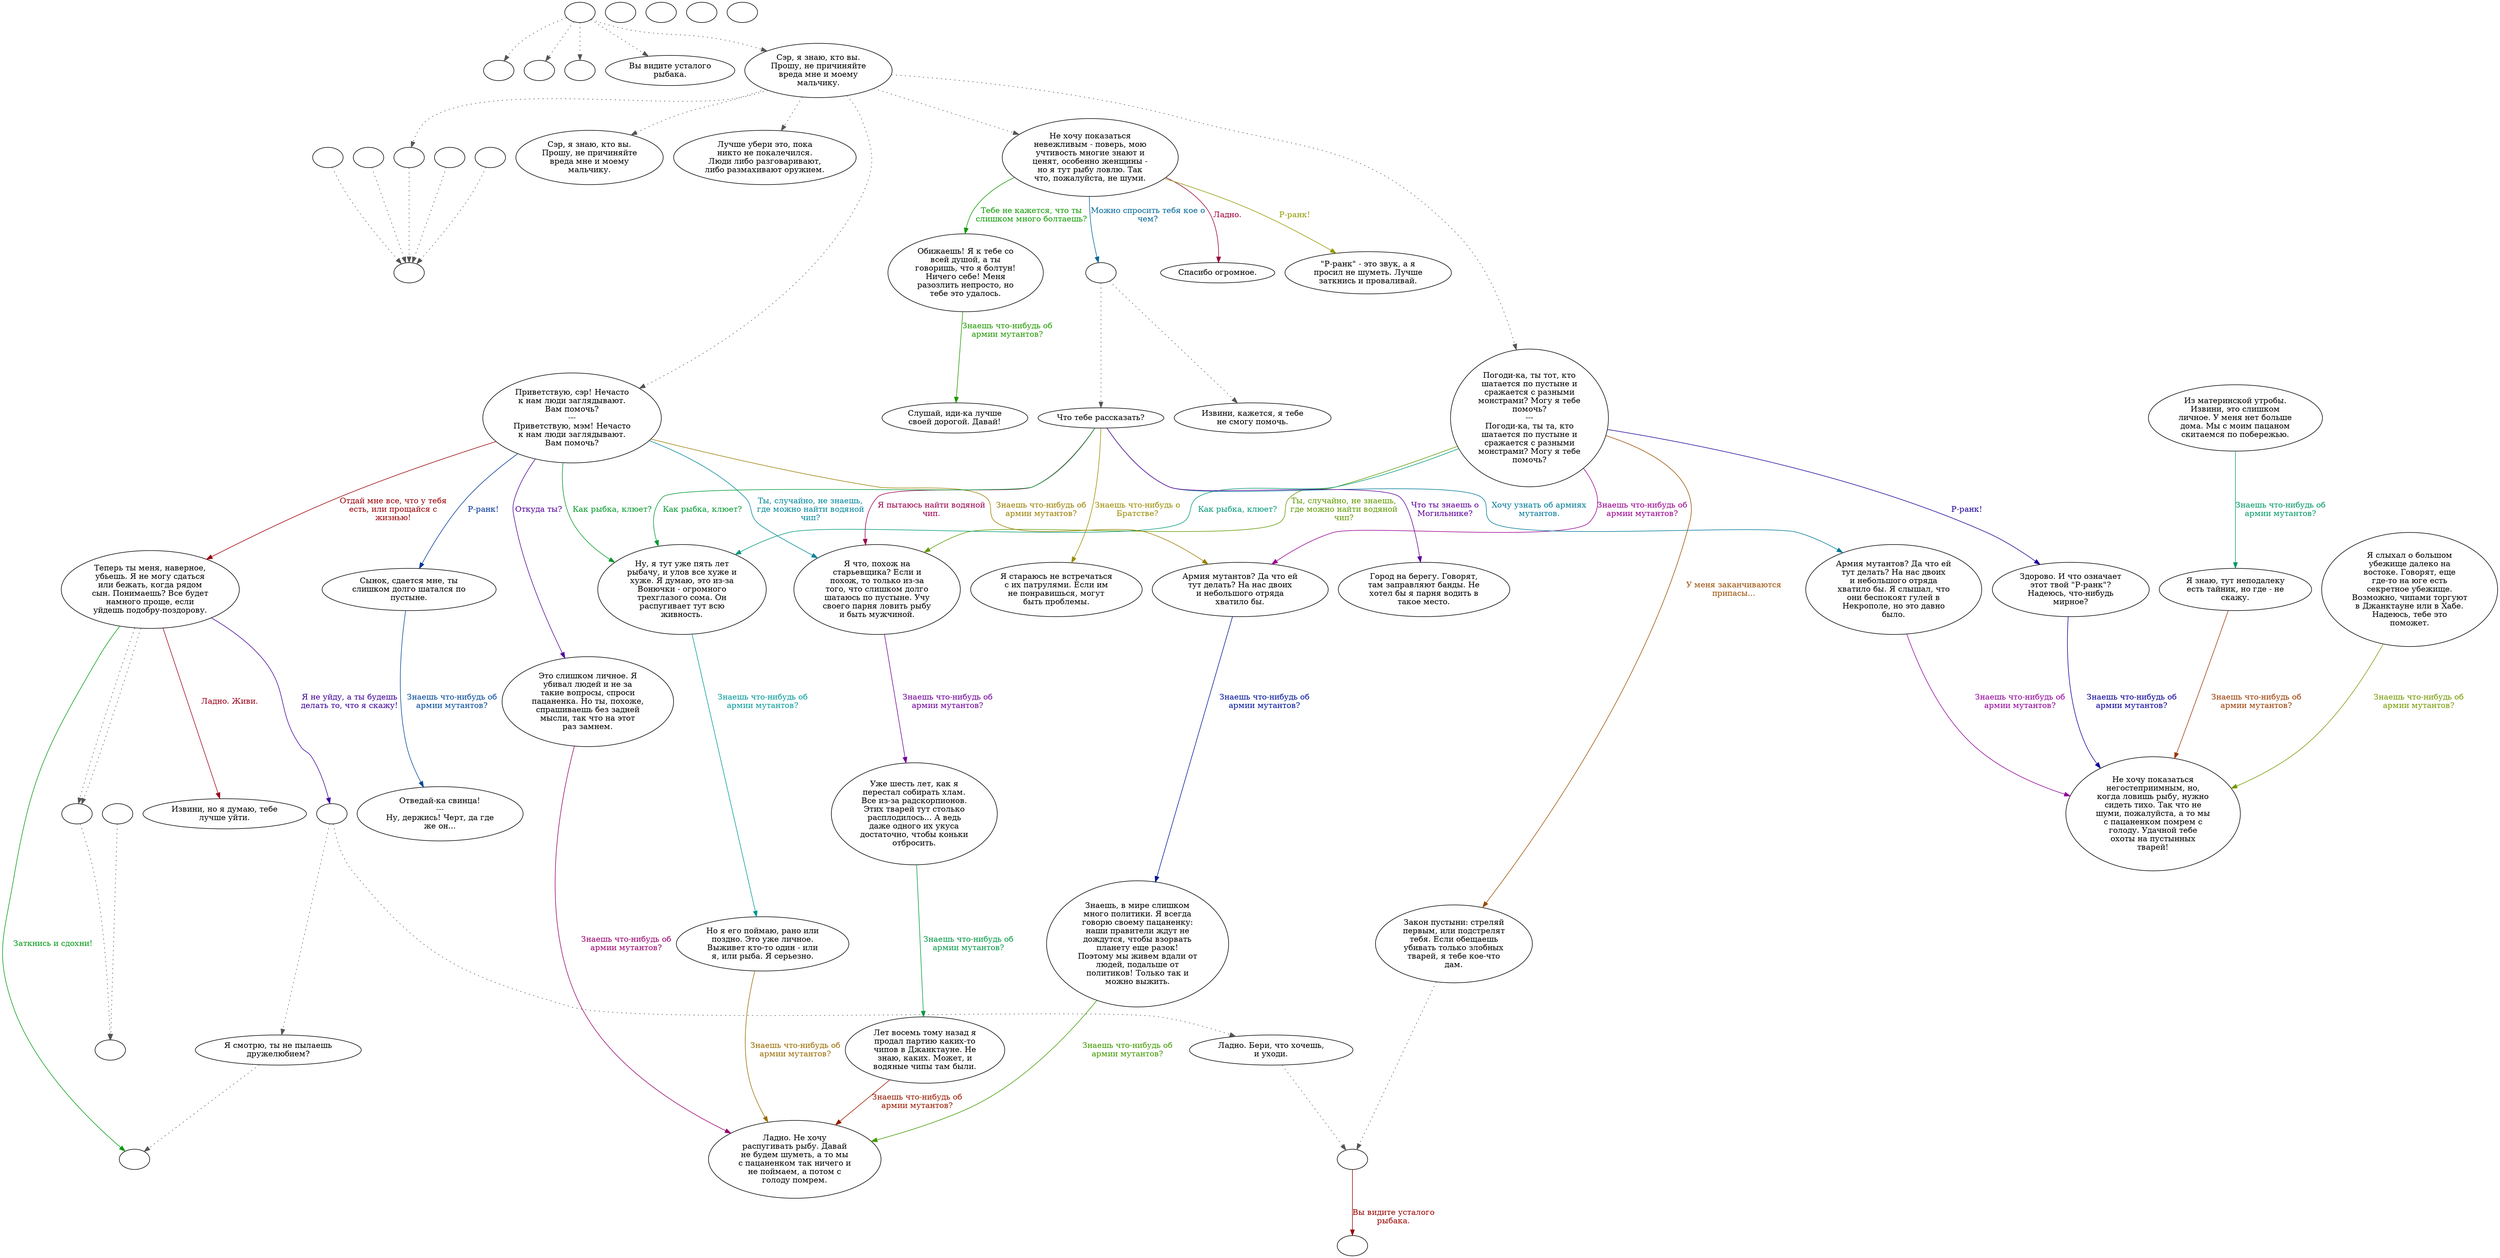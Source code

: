 digraph fishrman {
  "start" [style=filled       fillcolor="#FFFFFF"       color="#000000"]
  "start" -> "critter_p_proc" [style=dotted color="#555555"]
  "start" -> "damage_p_proc" [style=dotted color="#555555"]
  "start" -> "destroy_p_proc" [style=dotted color="#555555"]
  "start" -> "look_at_p_proc" [style=dotted color="#555555"]
  "start" -> "talk_p_proc" [style=dotted color="#555555"]
  "start" [label=""]
  "critter_p_proc" [style=filled       fillcolor="#FFFFFF"       color="#000000"]
  "critter_p_proc" [label=""]
  "damage_p_proc" [style=filled       fillcolor="#FFFFFF"       color="#000000"]
  "damage_p_proc" [label=""]
  "destroy_p_proc" [style=filled       fillcolor="#FFFFFF"       color="#000000"]
  "destroy_p_proc" [label=""]
  "look_at_p_proc" [style=filled       fillcolor="#FFFFFF"       color="#000000"]
  "look_at_p_proc" [label="Вы видите усталого\nрыбака."]
  "pickup_p_proc" [style=filled       fillcolor="#FFFFFF"       color="#000000"]
  "pickup_p_proc" [label=""]
  "talk_p_proc" [style=filled       fillcolor="#FFFFFF"       color="#000000"]
  "talk_p_proc" -> "get_reaction" [style=dotted color="#555555"]
  "talk_p_proc" -> "FishrMan00" [style=dotted color="#555555"]
  "talk_p_proc" -> "FishrMan25" [style=dotted color="#555555"]
  "talk_p_proc" -> "FishrMan03" [style=dotted color="#555555"]
  "talk_p_proc" -> "FishrMan02" [style=dotted color="#555555"]
  "talk_p_proc" -> "FishrMan01" [style=dotted color="#555555"]
  "talk_p_proc" [label="Сэр, я знаю, кто вы.\nПрошу, не причиняйте\nвреда мне и моему\nмальчику."]
  "FishrMan00" [style=filled       fillcolor="#FFFFFF"       color="#000000"]
  "FishrMan00" [label="Сэр, я знаю, кто вы.\nПрошу, не причиняйте\nвреда мне и моему\nмальчику."]
  "FishrMan01" [style=filled       fillcolor="#FFFFFF"       color="#000000"]
  "FishrMan01" [label="Приветствую, сэр! Нечасто\nк нам люди заглядывают.\nВам помочь?\n---\nПриветствую, мэм! Нечасто\nк нам люди заглядывают.\nВам помочь?"]
  "FishrMan01" -> "FishrMan04" [label="Ты, случайно, не знаешь,\nгде можно найти водяной\nчип?" color="#008699" fontcolor="#008699"]
  "FishrMan01" -> "FishrMan05" [label="Знаешь что-нибудь об\nармии мутантов?" color="#997F00" fontcolor="#997F00"]
  "FishrMan01" -> "FishrMan06" [label="Откуда ты?" color="#530099" fontcolor="#530099"]
  "FishrMan01" -> "FishrMan07" [label="Как рыбка, клюет?" color="#009926" fontcolor="#009926"]
  "FishrMan01" -> "FishrMan08" [label="Отдай мне все, что у тебя\nесть, или прощайся с\nжизнью!" color="#990007" fontcolor="#990007"]
  "FishrMan01" -> "FishrMan09" [label="Р-ранк!" color="#003399" fontcolor="#003399"]
  "FishrMan02" [style=filled       fillcolor="#FFFFFF"       color="#000000"]
  "FishrMan02" [label="Погоди-ка, ты тот, кто\nшатается по пустыне и\nсражается с разными\nмонстрами? Могу я тебе\nпомочь?\n---\nПогоди-ка, ты та, кто\nшатается по пустыне и\nсражается с разными\nмонстрами? Могу я тебе\nпомочь?"]
  "FishrMan02" -> "FishrMan04" [label="Ты, случайно, не знаешь,\nгде можно найти водяной\nчип?" color="#609900" fontcolor="#609900"]
  "FishrMan02" -> "FishrMan05" [label="Знаешь что-нибудь об\nармии мутантов?" color="#99008D" fontcolor="#99008D"]
  "FishrMan02" -> "FishrMan07" [label="Как рыбка, клюет?" color="#009979" fontcolor="#009979"]
  "FishrMan02" -> "FishrMan13" [label="У меня заканчиваются\nприпасы..." color="#994C00" fontcolor="#994C00"]
  "FishrMan02" -> "FishrMan14" [label="Р-ранк!" color="#1F0099" fontcolor="#1F0099"]
  "FishrMan03" [style=filled       fillcolor="#FFFFFF"       color="#000000"]
  "FishrMan03" [label="Не хочу показаться\nневежливым - поверь, мою\nучтивость многие знают и\nценят, особенно женщины -\nно я тут рыбу ловлю. Так\nчто, пожалуйста, не шуми."]
  "FishrMan03" -> "FishrMan15" [label="Тебе не кажется, что ты\nслишком много болтаешь?" color="#0D9900" fontcolor="#0D9900"]
  "FishrMan03" -> "FishrMan16" [label="Ладно." color="#99003A" fontcolor="#99003A"]
  "FishrMan03" -> "FishrMan03a" [label="Можно спросить тебя кое о\nчем?" color="#006699" fontcolor="#006699"]
  "FishrMan03" -> "FishrMan19" [label="Р-ранк!" color="#939900" fontcolor="#939900"]
  "FishrMan03a" [style=filled       fillcolor="#FFFFFF"       color="#000000"]
  "FishrMan03a" -> "FishrMan17" [style=dotted color="#555555"]
  "FishrMan03a" -> "FishrMan18" [style=dotted color="#555555"]
  "FishrMan03a" [label=""]
  "FishrMan04" [style=filled       fillcolor="#FFFFFF"       color="#000000"]
  "FishrMan04" [label="Я что, похож на\nстарьевщика? Если и\nпохож, то только из-за\nтого, что слишком долго\nшатаюсь по пустыне. Учу\nсвоего парня ловить рыбу\nи быть мужчиной."]
  "FishrMan04" -> "FishrMan04a" [label="Знаешь что-нибудь об\nармии мутантов?" color="#720099" fontcolor="#720099"]
  "FishrMan04a" [style=filled       fillcolor="#FFFFFF"       color="#000000"]
  "FishrMan04a" [label="Уже шесть лет, как я\nперестал собирать хлам.\nВсе из-за радскорпионов.\nЭтих тварей тут столько\nрасплодилось... А ведь\nдаже одного их укуса\nдостаточно, чтобы коньки\nотбросить."]
  "FishrMan04a" -> "FishrMan04b" [label="Знаешь что-нибудь об\nармии мутантов?" color="#009946" fontcolor="#009946"]
  "FishrMan04b" [style=filled       fillcolor="#FFFFFF"       color="#000000"]
  "FishrMan04b" [label="Лет восемь тому назад я\nпродал партию каких-то\nчипов в Джанктауне. Не\nзнаю, каких. Может, и\nводяные чипы там были."]
  "FishrMan04b" -> "FishrManEnd1" [label="Знаешь что-нибудь об\nармии мутантов?" color="#991900" fontcolor="#991900"]
  "FishrMan05" [style=filled       fillcolor="#FFFFFF"       color="#000000"]
  "FishrMan05" [label="Армия мутантов? Да что ей\nтут делать? На нас двоих\nи небольшого отряда\nхватило бы."]
  "FishrMan05" -> "FishrMan05a" [label="Знаешь что-нибудь об\nармии мутантов?" color="#001499" fontcolor="#001499"]
  "FishrMan05a" [style=filled       fillcolor="#FFFFFF"       color="#000000"]
  "FishrMan05a" [label="Знаешь, в мире слишком\nмного политики. Я всегда\nговорю своему пацаненку:\nнаши правители ждут не\nдождутся, чтобы взорвать\nпланету еще разок!\nПоэтому мы живем вдали от\nлюдей, подальше от\nполитиков! Только так и\nможно выжить."]
  "FishrMan05a" -> "FishrManEnd1" [label="Знаешь что-нибудь об\nармии мутантов?" color="#409900" fontcolor="#409900"]
  "FishrMan06" [style=filled       fillcolor="#FFFFFF"       color="#000000"]
  "FishrMan06" [label="Это слишком личное. Я\nубивал людей и не за\nтакие вопросы, спроси\nпацаненка. Но ты, похоже,\nспрашиваешь без задней\nмысли, так что на этот\nраз замнем."]
  "FishrMan06" -> "FishrManEnd1" [label="Знаешь что-нибудь об\nармии мутантов?" color="#99006D" fontcolor="#99006D"]
  "FishrMan07" [style=filled       fillcolor="#FFFFFF"       color="#000000"]
  "FishrMan07" [label="Ну, я тут уже пять лет\nрыбачу, и улов все хуже и\nхуже. Я думаю, это из-за\nВонючки - огромного\nтрехглазого сома. Он\nраспугивает тут всю\nживность."]
  "FishrMan07" -> "FishrMan07a" [label="Знаешь что-нибудь об\nармии мутантов?" color="#009998" fontcolor="#009998"]
  "FishrMan07a" [style=filled       fillcolor="#FFFFFF"       color="#000000"]
  "FishrMan07a" [label="Но я его поймаю, рано или\nпоздно. Это уже личное.\nВыживет кто-то один - или\nя, или рыба. Я серьезно."]
  "FishrMan07a" -> "FishrManEnd1" [label="Знаешь что-нибудь об\nармии мутантов?" color="#996C00" fontcolor="#996C00"]
  "FishrMan08" [style=filled       fillcolor="#FFFFFF"       color="#000000"]
  "FishrMan08" -> "DownReactLevel" [style=dotted color="#555555"]
  "FishrMan08" -> "DownReactLevel" [style=dotted color="#555555"]
  "FishrMan08" [label="Теперь ты меня, наверное,\nубьешь. Я не могу сдаться\nили бежать, когда рядом\nсын. Понимаешь? Все будет\nнамного проще, если\nуйдешь подобру-поздорову."]
  "FishrMan08" -> "FishrMan08a" [label="Я не уйду, а ты будешь\nделать то, что я скажу!" color="#3F0099" fontcolor="#3F0099"]
  "FishrMan08" -> "FishrManCombat" [label="Заткнись и сдохни!" color="#009912" fontcolor="#009912"]
  "FishrMan08" -> "FishrMan22" [label="Ладно. Живи." color="#99001A" fontcolor="#99001A"]
  "FishrMan08a" [style=filled       fillcolor="#FFFFFF"       color="#000000"]
  "FishrMan08a" -> "FishrMan20" [style=dotted color="#555555"]
  "FishrMan08a" -> "FishrMan21" [style=dotted color="#555555"]
  "FishrMan08a" [label=""]
  "FishrMan09" [style=filled       fillcolor="#FFFFFF"       color="#000000"]
  "FishrMan09" [label="Сынок, сдается мне, ты\nслишком долго шатался по\nпустыне."]
  "FishrMan09" -> "FishrMan09a" [label="Знаешь что-нибудь об\nармии мутантов?" color="#004799" fontcolor="#004799"]
  "FishrMan09a" [style=filled       fillcolor="#FFFFFF"       color="#000000"]
  "FishrMan09a" [label="Отведай-ка свинца!\n---\nНу, держись! Черт, да где\nже он..."]
  "FishrMan10" [style=filled       fillcolor="#FFFFFF"       color="#000000"]
  "FishrMan10" [label="Я слыхал о большом\nубежище далеко на\nвостоке. Говорят, еще\nгде-то на юге есть\nсекретное убежище.\nВозможно, чипами торгуют\nв Джанктауне или в Хабе.\nНадеюсь, тебе это\nпоможет."]
  "FishrMan10" -> "FishrManEnd2" [label="Знаешь что-нибудь об\nармии мутантов?" color="#739900" fontcolor="#739900"]
  "FishrMan11" [style=filled       fillcolor="#FFFFFF"       color="#000000"]
  "FishrMan11" [label="Армия мутантов? Да что ей\nтут делать? На нас двоих\nи небольшого отряда\nхватило бы. Я слышал, что\nони беспокоят гулей в\nНекрополе, но это давно\nбыло."]
  "FishrMan11" -> "FishrManEnd2" [label="Знаешь что-нибудь об\nармии мутантов?" color="#920099" fontcolor="#920099"]
  "FishrMan12" [style=filled       fillcolor="#FFFFFF"       color="#000000"]
  "FishrMan12" [label="Из материнской утробы.\nИзвини, это слишком\nличное. У меня нет больше\nдома. Мы с моим пацаном\nскитаемся по побережью."]
  "FishrMan12" -> "FishrMan12a" [label="Знаешь что-нибудь об\nармии мутантов?" color="#009965" fontcolor="#009965"]
  "FishrMan12a" [style=filled       fillcolor="#FFFFFF"       color="#000000"]
  "FishrMan12a" [label="Я знаю, тут неподалеку\nесть тайник, но где - не\nскажу."]
  "FishrMan12a" -> "FishrManEnd2" [label="Знаешь что-нибудь об\nармии мутантов?" color="#993900" fontcolor="#993900"]
  "FishrMan13" [style=filled       fillcolor="#FFFFFF"       color="#000000"]
  "FishrMan13" -> "FishrManBarter" [style=dotted color="#555555"]
  "FishrMan13" [label="Закон пустыни: стреляй\nпервым, или подстрелят\nтебя. Если обещаешь\nубивать только злобных\nтварей, я тебе кое-что\nдам."]
  "FishrMan14" [style=filled       fillcolor="#FFFFFF"       color="#000000"]
  "FishrMan14" [label="Здорово. И что означает\nэтот твой \"Р-ранк\"?\nНадеюсь, что-нибудь\nмирное?"]
  "FishrMan14" -> "FishrManEnd2" [label="Знаешь что-нибудь об\nармии мутантов?" color="#0C0099" fontcolor="#0C0099"]
  "FishrMan15" [style=filled       fillcolor="#FFFFFF"       color="#000000"]
  "FishrMan15" [label="Обижаешь! Я к тебе со\nвсей душой, а ты\nговоришь, что я болтун!\nНичего себе! Меня\nразозлить непросто, но\nтебе это удалось."]
  "FishrMan15" -> "FishrMan15a" [label="Знаешь что-нибудь об\nармии мутантов?" color="#219900" fontcolor="#219900"]
  "FishrMan15a" [style=filled       fillcolor="#FFFFFF"       color="#000000"]
  "FishrMan15a" [label="Слушай, иди-ка лучше\nсвоей дорогой. Давай!"]
  "FishrMan16" [style=filled       fillcolor="#FFFFFF"       color="#000000"]
  "FishrMan16" [label="Спасибо огромное."]
  "FishrMan17" [style=filled       fillcolor="#FFFFFF"       color="#000000"]
  "FishrMan17" [label="Что тебе рассказать?"]
  "FishrMan17" -> "FishrMan04" [label="Я пытаюсь найти водяной\nчип." color="#99004D" fontcolor="#99004D"]
  "FishrMan17" -> "FishrMan11" [label="Хочу узнать об армиях\nмутантов." color="#007A99" fontcolor="#007A99"]
  "FishrMan17" -> "FishrMan23" [label="Знаешь что-нибудь о\nБратстве?" color="#998B00" fontcolor="#998B00"]
  "FishrMan17" -> "FishrMan24" [label="Что ты знаешь о\nМогильнике?" color="#5F0099" fontcolor="#5F0099"]
  "FishrMan17" -> "FishrMan07" [label="Как рыбка, клюет?" color="#009932" fontcolor="#009932"]
  "FishrMan18" [style=filled       fillcolor="#FFFFFF"       color="#000000"]
  "FishrMan18" [label="Извини, кажется, я тебе\nне смогу помочь."]
  "FishrMan19" [style=filled       fillcolor="#FFFFFF"       color="#000000"]
  "FishrMan19" [label="\"Р-ранк\" - это звук, а я\nпросил не шуметь. Лучше\nзаткнись и проваливай."]
  "FishrMan20" [style=filled       fillcolor="#FFFFFF"       color="#000000"]
  "FishrMan20" -> "FishrManBarter" [style=dotted color="#555555"]
  "FishrMan20" [label="Ладно. Бери, что хочешь,\nи уходи."]
  "FishrMan21" [style=filled       fillcolor="#FFFFFF"       color="#000000"]
  "FishrMan21" -> "FishrManCombat" [style=dotted color="#555555"]
  "FishrMan21" [label="Я смотрю, ты не пылаешь\nдружелюбием?"]
  "FishrMan22" [style=filled       fillcolor="#FFFFFF"       color="#000000"]
  "FishrMan22" [label="Извини, но я думаю, тебе\nлучше уйти."]
  "FishrMan23" [style=filled       fillcolor="#FFFFFF"       color="#000000"]
  "FishrMan23" [label="Я стараюсь не встречаться\nс их патрулями. Если им\nне понравишься, могут\nбыть проблемы."]
  "FishrMan24" [style=filled       fillcolor="#FFFFFF"       color="#000000"]
  "FishrMan24" [label="Город на берегу. Говорят,\nтам заправляют банды. Не\nхотел бы я парня водить в\nтакое место."]
  "FishrMan25" [style=filled       fillcolor="#FFFFFF"       color="#000000"]
  "FishrMan25" [label="Лучше убери это, пока\nникто не покалечился.\nЛюди либо разговаривают,\nлибо размахивают оружием."]
  "FishrManBarter" [style=filled       fillcolor="#FFFFFF"       color="#000000"]
  "FishrManBarter" [label=""]
  "FishrManBarter" -> "FishrManEnd" [label="Вы видите усталого\nрыбака." color="#990500" fontcolor="#990500"]
  "FishrManCombat" [style=filled       fillcolor="#FFFFFF"       color="#000000"]
  "FishrManCombat" [label=""]
  "FishrManEnd" [style=filled       fillcolor="#FFFFFF"       color="#000000"]
  "FishrManEnd" [label=""]
  "FishrManEnd1" [style=filled       fillcolor="#FFFFFF"       color="#000000"]
  "FishrManEnd1" [label="Ладно. Не хочу\nраспугивать рыбу. Давай\nне будем шуметь, а то мы\nс пацаненком так ничего и\nне поймаем, а потом с\nголоду помрем."]
  "FishrManEnd2" [style=filled       fillcolor="#FFFFFF"       color="#000000"]
  "FishrManEnd2" [label="Не хочу показаться\nнегостеприимным, но,\nкогда ловишь рыбу, нужно\nсидеть тихо. Так что не\nшуми, пожалуйста, а то мы\nс пацаненком помрем с\nголоду. Удачной тебе\nохоты на пустынных\nтварей!"]
  "get_reaction" [style=filled       fillcolor="#FFFFFF"       color="#000000"]
  "get_reaction" -> "ReactToLevel" [style=dotted color="#555555"]
  "get_reaction" [label=""]
  "ReactToLevel" [style=filled       fillcolor="#FFFFFF"       color="#000000"]
  "ReactToLevel" [label=""]
  "LevelToReact" [style=filled       fillcolor="#FFFFFF"       color="#000000"]
  "LevelToReact" [label=""]
  "UpReact" [style=filled       fillcolor="#FFFFFF"       color="#000000"]
  "UpReact" -> "ReactToLevel" [style=dotted color="#555555"]
  "UpReact" [label=""]
  "DownReact" [style=filled       fillcolor="#FFFFFF"       color="#000000"]
  "DownReact" -> "ReactToLevel" [style=dotted color="#555555"]
  "DownReact" [label=""]
  "BottomReact" [style=filled       fillcolor="#FFFFFF"       color="#000000"]
  "BottomReact" [label=""]
  "TopReact" [style=filled       fillcolor="#FFFFFF"       color="#000000"]
  "TopReact" [label=""]
  "BigUpReact" [style=filled       fillcolor="#FFFFFF"       color="#000000"]
  "BigUpReact" -> "ReactToLevel" [style=dotted color="#555555"]
  "BigUpReact" [label=""]
  "BigDownReact" [style=filled       fillcolor="#FFFFFF"       color="#000000"]
  "BigDownReact" -> "ReactToLevel" [style=dotted color="#555555"]
  "BigDownReact" [label=""]
  "UpReactLevel" [style=filled       fillcolor="#FFFFFF"       color="#000000"]
  "UpReactLevel" -> "LevelToReact" [style=dotted color="#555555"]
  "UpReactLevel" [label=""]
  "DownReactLevel" [style=filled       fillcolor="#FFFFFF"       color="#000000"]
  "DownReactLevel" -> "LevelToReact" [style=dotted color="#555555"]
  "DownReactLevel" [label=""]
  "Goodbyes" [style=filled       fillcolor="#FFFFFF"       color="#000000"]
  "Goodbyes" [label=""]
}